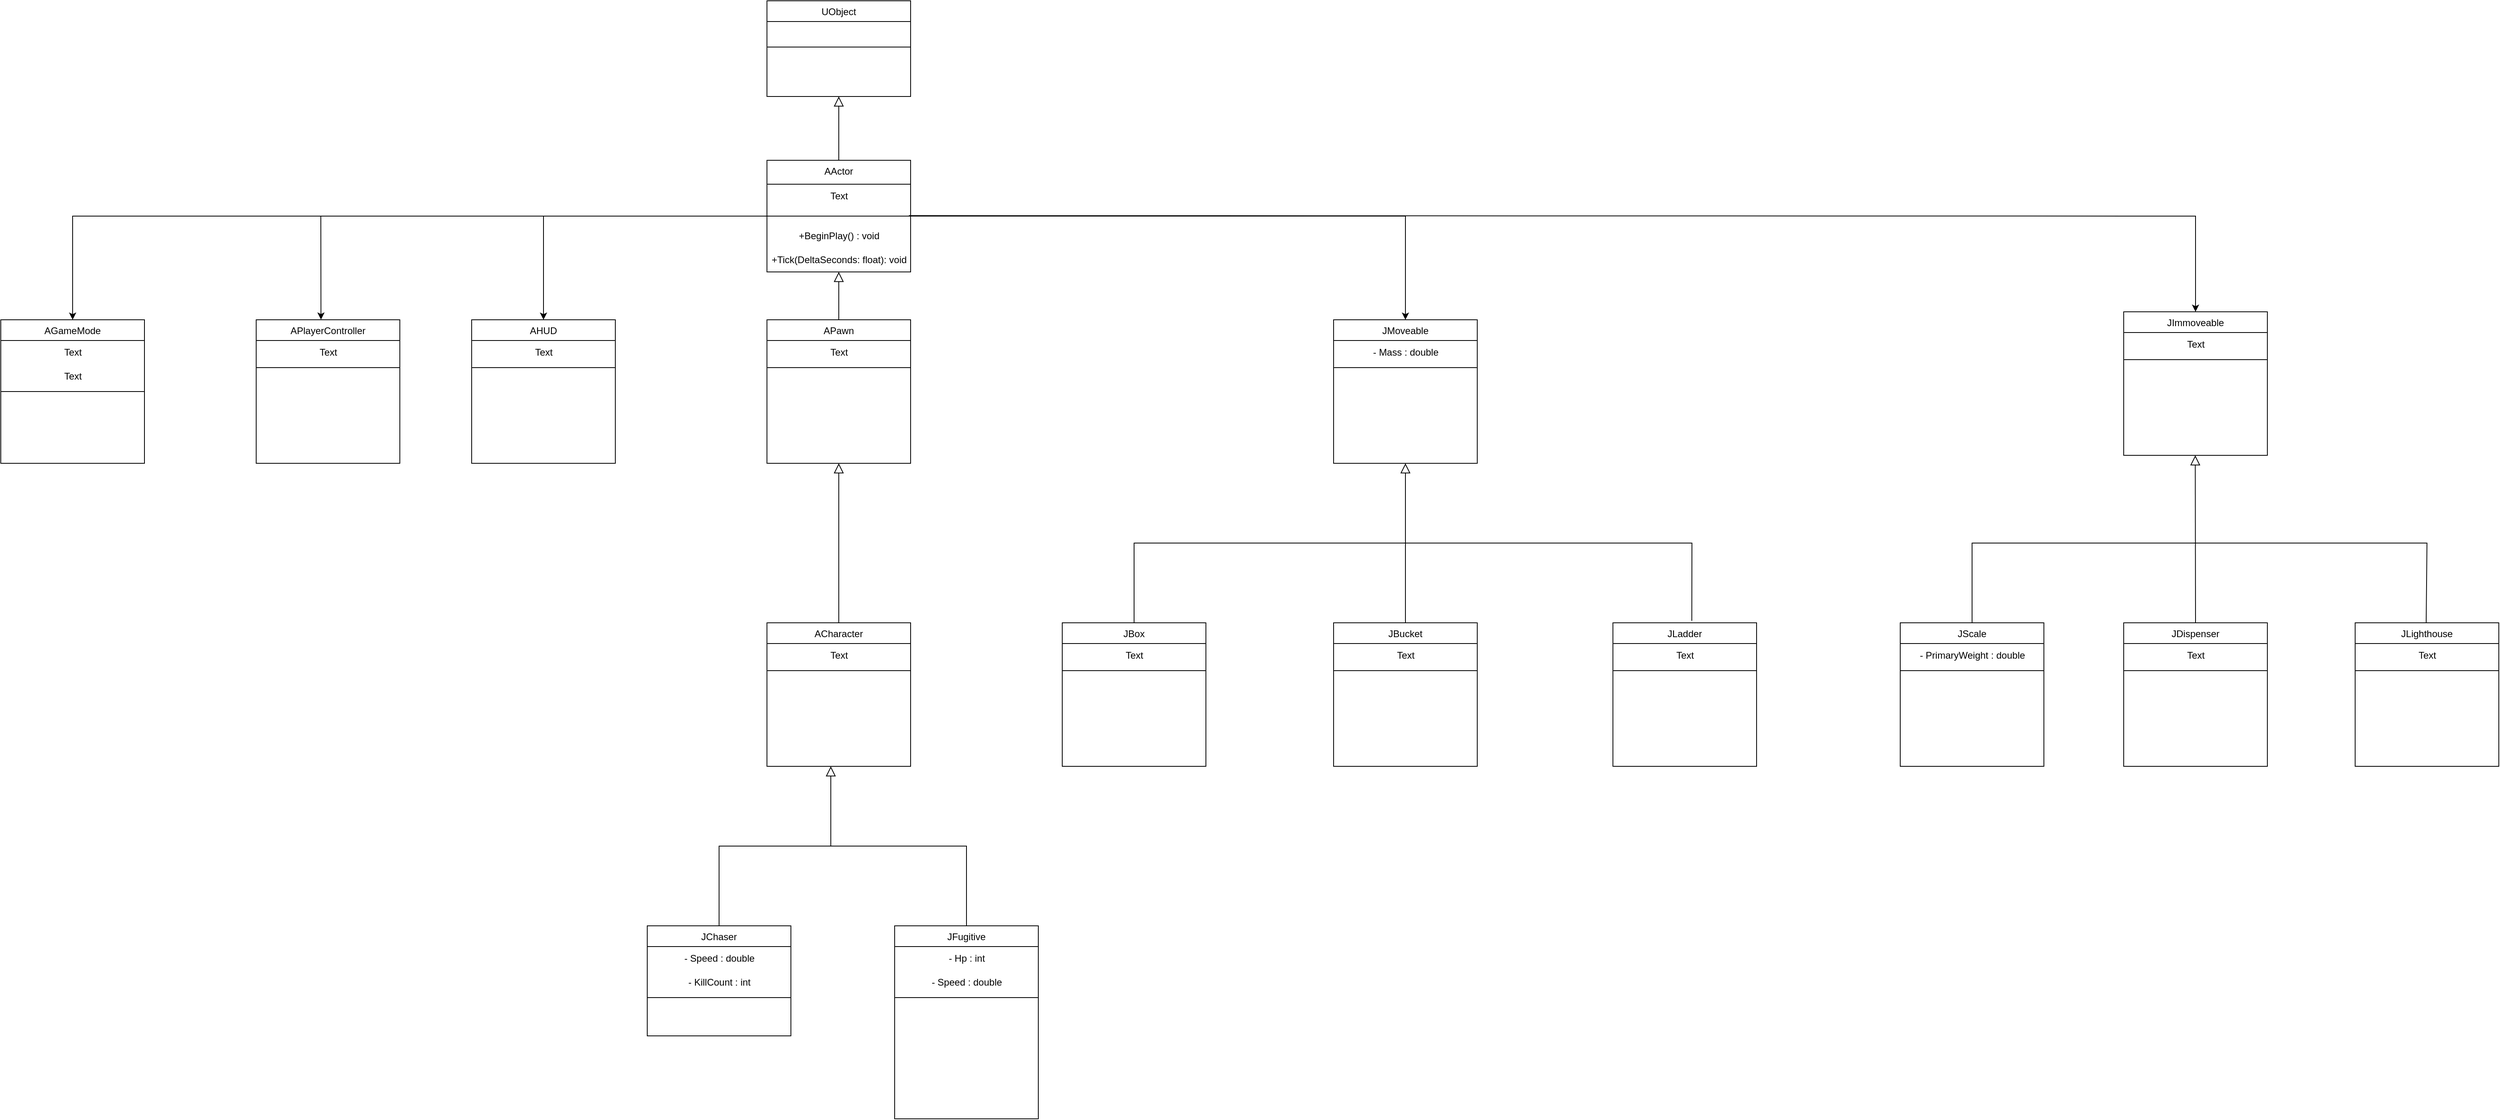 <mxfile version="21.7.5" type="github">
  <diagram id="C5RBs43oDa-KdzZeNtuy" name="Page-1">
    <mxGraphModel dx="1509" dy="798" grid="1" gridSize="10" guides="1" tooltips="1" connect="1" arrows="1" fold="1" page="1" pageScale="1" pageWidth="4681" pageHeight="3300" math="0" shadow="0">
      <root>
        <mxCell id="WIyWlLk6GJQsqaUBKTNV-0" />
        <mxCell id="WIyWlLk6GJQsqaUBKTNV-1" parent="WIyWlLk6GJQsqaUBKTNV-0" />
        <mxCell id="zkfFHV4jXpPFQw0GAbJ--0" value="APawn" style="swimlane;fontStyle=0;align=center;verticalAlign=top;childLayout=stackLayout;horizontal=1;startSize=26;horizontalStack=0;resizeParent=1;resizeLast=0;collapsible=1;marginBottom=0;rounded=0;shadow=0;strokeWidth=1;" parent="WIyWlLk6GJQsqaUBKTNV-1" vertex="1">
          <mxGeometry x="1520" y="440" width="180" height="180" as="geometry">
            <mxRectangle x="230" y="140" width="160" height="26" as="alternateBounds" />
          </mxGeometry>
        </mxCell>
        <mxCell id="odGqk8iGoeHoVC0GSDl5-38" value="Text" style="text;html=1;align=center;verticalAlign=middle;resizable=0;points=[];autosize=1;strokeColor=none;fillColor=none;" parent="zkfFHV4jXpPFQw0GAbJ--0" vertex="1">
          <mxGeometry y="26" width="180" height="30" as="geometry" />
        </mxCell>
        <mxCell id="zkfFHV4jXpPFQw0GAbJ--4" value="" style="line;html=1;strokeWidth=1;align=left;verticalAlign=middle;spacingTop=-1;spacingLeft=3;spacingRight=3;rotatable=0;labelPosition=right;points=[];portConstraint=eastwest;" parent="zkfFHV4jXpPFQw0GAbJ--0" vertex="1">
          <mxGeometry y="56" width="180" height="8" as="geometry" />
        </mxCell>
        <mxCell id="zkfFHV4jXpPFQw0GAbJ--6" value="JChaser&#xa;" style="swimlane;fontStyle=0;align=center;verticalAlign=top;childLayout=stackLayout;horizontal=1;startSize=26;horizontalStack=0;resizeParent=1;resizeLast=0;collapsible=1;marginBottom=0;rounded=0;shadow=0;strokeWidth=1;" parent="WIyWlLk6GJQsqaUBKTNV-1" vertex="1">
          <mxGeometry x="1370" y="1200" width="180" height="138" as="geometry">
            <mxRectangle x="130" y="380" width="160" height="26" as="alternateBounds" />
          </mxGeometry>
        </mxCell>
        <mxCell id="hp1xaAswA73X0eJ9mYVJ-61" value="- Speed : double" style="text;html=1;align=center;verticalAlign=middle;resizable=0;points=[];autosize=1;strokeColor=none;fillColor=none;" parent="zkfFHV4jXpPFQw0GAbJ--6" vertex="1">
          <mxGeometry y="26" width="180" height="30" as="geometry" />
        </mxCell>
        <mxCell id="cbzvAliY3OBIRXUfs_hl-0" value="- KillCount : int" style="text;html=1;align=center;verticalAlign=middle;resizable=0;points=[];autosize=1;strokeColor=none;fillColor=none;" vertex="1" parent="zkfFHV4jXpPFQw0GAbJ--6">
          <mxGeometry y="56" width="180" height="30" as="geometry" />
        </mxCell>
        <mxCell id="zkfFHV4jXpPFQw0GAbJ--9" value="" style="line;html=1;strokeWidth=1;align=left;verticalAlign=middle;spacingTop=-1;spacingLeft=3;spacingRight=3;rotatable=0;labelPosition=right;points=[];portConstraint=eastwest;" parent="zkfFHV4jXpPFQw0GAbJ--6" vertex="1">
          <mxGeometry y="86" width="180" height="8" as="geometry" />
        </mxCell>
        <mxCell id="zkfFHV4jXpPFQw0GAbJ--12" value="" style="endArrow=block;endSize=10;endFill=0;shadow=0;strokeWidth=1;rounded=0;edgeStyle=elbowEdgeStyle;elbow=vertical;" parent="WIyWlLk6GJQsqaUBKTNV-1" source="zkfFHV4jXpPFQw0GAbJ--6" edge="1">
          <mxGeometry width="160" relative="1" as="geometry">
            <mxPoint x="1390" y="1013" as="sourcePoint" />
            <mxPoint x="1600" y="1000" as="targetPoint" />
          </mxGeometry>
        </mxCell>
        <mxCell id="zkfFHV4jXpPFQw0GAbJ--17" value="JFugitive&#xa;" style="swimlane;fontStyle=0;align=center;verticalAlign=top;childLayout=stackLayout;horizontal=1;startSize=26;horizontalStack=0;resizeParent=1;resizeLast=0;collapsible=1;marginBottom=0;rounded=0;shadow=0;strokeWidth=1;" parent="WIyWlLk6GJQsqaUBKTNV-1" vertex="1">
          <mxGeometry x="1680" y="1200" width="180" height="242" as="geometry">
            <mxRectangle x="550" y="140" width="160" height="26" as="alternateBounds" />
          </mxGeometry>
        </mxCell>
        <mxCell id="hp1xaAswA73X0eJ9mYVJ-59" value="- Hp : int" style="text;html=1;align=center;verticalAlign=middle;resizable=0;points=[];autosize=1;strokeColor=none;fillColor=none;" parent="zkfFHV4jXpPFQw0GAbJ--17" vertex="1">
          <mxGeometry y="26" width="180" height="30" as="geometry" />
        </mxCell>
        <mxCell id="hp1xaAswA73X0eJ9mYVJ-62" value="- Speed : double" style="text;html=1;align=center;verticalAlign=middle;resizable=0;points=[];autosize=1;strokeColor=none;fillColor=none;" parent="zkfFHV4jXpPFQw0GAbJ--17" vertex="1">
          <mxGeometry y="56" width="180" height="30" as="geometry" />
        </mxCell>
        <mxCell id="zkfFHV4jXpPFQw0GAbJ--23" value="" style="line;html=1;strokeWidth=1;align=left;verticalAlign=middle;spacingTop=-1;spacingLeft=3;spacingRight=3;rotatable=0;labelPosition=right;points=[];portConstraint=eastwest;" parent="zkfFHV4jXpPFQw0GAbJ--17" vertex="1">
          <mxGeometry y="86" width="180" height="8" as="geometry" />
        </mxCell>
        <mxCell id="odGqk8iGoeHoVC0GSDl5-6" value="UObject" style="swimlane;fontStyle=0;align=center;verticalAlign=top;childLayout=stackLayout;horizontal=1;startSize=26;horizontalStack=0;resizeParent=1;resizeLast=0;collapsible=1;marginBottom=0;rounded=0;shadow=0;strokeWidth=1;" parent="WIyWlLk6GJQsqaUBKTNV-1" vertex="1">
          <mxGeometry x="1520" y="40" width="180" height="120" as="geometry">
            <mxRectangle x="1520" y="40" width="170" height="26" as="alternateBounds" />
          </mxGeometry>
        </mxCell>
        <mxCell id="odGqk8iGoeHoVC0GSDl5-8" value="" style="line;html=1;strokeWidth=1;align=left;verticalAlign=middle;spacingTop=-1;spacingLeft=3;spacingRight=3;rotatable=0;labelPosition=right;points=[];portConstraint=eastwest;" parent="odGqk8iGoeHoVC0GSDl5-6" vertex="1">
          <mxGeometry y="26" width="180" height="64" as="geometry" />
        </mxCell>
        <mxCell id="odGqk8iGoeHoVC0GSDl5-13" value="AActor&#xa;" style="swimlane;fontStyle=0;align=center;verticalAlign=top;childLayout=stackLayout;horizontal=1;startSize=30;horizontalStack=0;resizeParent=1;resizeLast=0;collapsible=1;marginBottom=0;rounded=0;shadow=0;strokeWidth=1;" parent="WIyWlLk6GJQsqaUBKTNV-1" vertex="1">
          <mxGeometry x="1520" y="240" width="180" height="140" as="geometry">
            <mxRectangle x="1520" y="240" width="170" height="26" as="alternateBounds" />
          </mxGeometry>
        </mxCell>
        <mxCell id="hp1xaAswA73X0eJ9mYVJ-1" value="Text" style="text;html=1;align=center;verticalAlign=middle;resizable=0;points=[];autosize=1;strokeColor=none;fillColor=none;" parent="odGqk8iGoeHoVC0GSDl5-13" vertex="1">
          <mxGeometry y="30" width="180" height="30" as="geometry" />
        </mxCell>
        <mxCell id="odGqk8iGoeHoVC0GSDl5-14" value="" style="line;html=1;strokeWidth=1;align=left;verticalAlign=middle;spacingTop=-1;spacingLeft=3;spacingRight=3;rotatable=0;labelPosition=right;points=[];portConstraint=eastwest;" parent="odGqk8iGoeHoVC0GSDl5-13" vertex="1">
          <mxGeometry y="60" width="180" height="20" as="geometry" />
        </mxCell>
        <mxCell id="odGqk8iGoeHoVC0GSDl5-28" value="+BeginPlay() : void" style="text;html=1;align=center;verticalAlign=middle;resizable=0;points=[];autosize=1;strokeColor=none;fillColor=none;" parent="odGqk8iGoeHoVC0GSDl5-13" vertex="1">
          <mxGeometry y="80" width="180" height="30" as="geometry" />
        </mxCell>
        <mxCell id="odGqk8iGoeHoVC0GSDl5-29" value="+Tick(DeltaSeconds: float): void" style="text;html=1;align=center;verticalAlign=middle;resizable=0;points=[];autosize=1;strokeColor=none;fillColor=none;" parent="odGqk8iGoeHoVC0GSDl5-13" vertex="1">
          <mxGeometry y="110" width="180" height="30" as="geometry" />
        </mxCell>
        <mxCell id="odGqk8iGoeHoVC0GSDl5-19" value="ACharacter&#xa;" style="swimlane;fontStyle=0;align=center;verticalAlign=top;childLayout=stackLayout;horizontal=1;startSize=26;horizontalStack=0;resizeParent=1;resizeLast=0;collapsible=1;marginBottom=0;rounded=0;shadow=0;strokeWidth=1;" parent="WIyWlLk6GJQsqaUBKTNV-1" vertex="1">
          <mxGeometry x="1520" y="820" width="180" height="180" as="geometry">
            <mxRectangle x="230" y="140" width="160" height="26" as="alternateBounds" />
          </mxGeometry>
        </mxCell>
        <mxCell id="odGqk8iGoeHoVC0GSDl5-37" value="Text" style="text;html=1;align=center;verticalAlign=middle;resizable=0;points=[];autosize=1;strokeColor=none;fillColor=none;" parent="odGqk8iGoeHoVC0GSDl5-19" vertex="1">
          <mxGeometry y="26" width="180" height="30" as="geometry" />
        </mxCell>
        <mxCell id="odGqk8iGoeHoVC0GSDl5-23" value="" style="line;html=1;strokeWidth=1;align=left;verticalAlign=middle;spacingTop=-1;spacingLeft=3;spacingRight=3;rotatable=0;labelPosition=right;points=[];portConstraint=eastwest;" parent="odGqk8iGoeHoVC0GSDl5-19" vertex="1">
          <mxGeometry y="56" width="180" height="8" as="geometry" />
        </mxCell>
        <mxCell id="odGqk8iGoeHoVC0GSDl5-24" value="" style="endArrow=block;html=1;rounded=0;entryX=0.5;entryY=1;entryDx=0;entryDy=0;endSize=10;strokeColor=default;endFill=0;exitX=0.5;exitY=0;exitDx=0;exitDy=0;" parent="WIyWlLk6GJQsqaUBKTNV-1" source="odGqk8iGoeHoVC0GSDl5-19" target="zkfFHV4jXpPFQw0GAbJ--0" edge="1">
          <mxGeometry width="50" height="50" relative="1" as="geometry">
            <mxPoint x="1790" y="660" as="sourcePoint" />
            <mxPoint x="1760" y="620" as="targetPoint" />
          </mxGeometry>
        </mxCell>
        <mxCell id="hp1xaAswA73X0eJ9mYVJ-2" value="AHUD&#xa;" style="swimlane;fontStyle=0;align=center;verticalAlign=top;childLayout=stackLayout;horizontal=1;startSize=26;horizontalStack=0;resizeParent=1;resizeLast=0;collapsible=1;marginBottom=0;rounded=0;shadow=0;strokeWidth=1;" parent="WIyWlLk6GJQsqaUBKTNV-1" vertex="1">
          <mxGeometry x="1150" y="440" width="180" height="180" as="geometry">
            <mxRectangle x="230" y="140" width="160" height="26" as="alternateBounds" />
          </mxGeometry>
        </mxCell>
        <mxCell id="hp1xaAswA73X0eJ9mYVJ-3" value="Text" style="text;html=1;align=center;verticalAlign=middle;resizable=0;points=[];autosize=1;strokeColor=none;fillColor=none;" parent="hp1xaAswA73X0eJ9mYVJ-2" vertex="1">
          <mxGeometry y="26" width="180" height="30" as="geometry" />
        </mxCell>
        <mxCell id="hp1xaAswA73X0eJ9mYVJ-4" value="" style="line;html=1;strokeWidth=1;align=left;verticalAlign=middle;spacingTop=-1;spacingLeft=3;spacingRight=3;rotatable=0;labelPosition=right;points=[];portConstraint=eastwest;" parent="hp1xaAswA73X0eJ9mYVJ-2" vertex="1">
          <mxGeometry y="56" width="180" height="8" as="geometry" />
        </mxCell>
        <mxCell id="hp1xaAswA73X0eJ9mYVJ-5" value="APlayerController&#xa;&#xa;" style="swimlane;fontStyle=0;align=center;verticalAlign=top;childLayout=stackLayout;horizontal=1;startSize=26;horizontalStack=0;resizeParent=1;resizeLast=0;collapsible=1;marginBottom=0;rounded=0;shadow=0;strokeWidth=1;" parent="WIyWlLk6GJQsqaUBKTNV-1" vertex="1">
          <mxGeometry x="880" y="440" width="180" height="180" as="geometry">
            <mxRectangle x="230" y="140" width="160" height="26" as="alternateBounds" />
          </mxGeometry>
        </mxCell>
        <mxCell id="hp1xaAswA73X0eJ9mYVJ-6" value="Text" style="text;html=1;align=center;verticalAlign=middle;resizable=0;points=[];autosize=1;strokeColor=none;fillColor=none;" parent="hp1xaAswA73X0eJ9mYVJ-5" vertex="1">
          <mxGeometry y="26" width="180" height="30" as="geometry" />
        </mxCell>
        <mxCell id="hp1xaAswA73X0eJ9mYVJ-7" value="" style="line;html=1;strokeWidth=1;align=left;verticalAlign=middle;spacingTop=-1;spacingLeft=3;spacingRight=3;rotatable=0;labelPosition=right;points=[];portConstraint=eastwest;" parent="hp1xaAswA73X0eJ9mYVJ-5" vertex="1">
          <mxGeometry y="56" width="180" height="8" as="geometry" />
        </mxCell>
        <mxCell id="hp1xaAswA73X0eJ9mYVJ-8" value="AGameMode" style="swimlane;fontStyle=0;align=center;verticalAlign=top;childLayout=stackLayout;horizontal=1;startSize=26;horizontalStack=0;resizeParent=1;resizeLast=0;collapsible=1;marginBottom=0;rounded=0;shadow=0;strokeWidth=1;" parent="WIyWlLk6GJQsqaUBKTNV-1" vertex="1">
          <mxGeometry x="560" y="440" width="180" height="180" as="geometry">
            <mxRectangle x="230" y="140" width="160" height="26" as="alternateBounds" />
          </mxGeometry>
        </mxCell>
        <mxCell id="hp1xaAswA73X0eJ9mYVJ-9" value="Text" style="text;html=1;align=center;verticalAlign=middle;resizable=0;points=[];autosize=1;strokeColor=none;fillColor=none;" parent="hp1xaAswA73X0eJ9mYVJ-8" vertex="1">
          <mxGeometry y="26" width="180" height="30" as="geometry" />
        </mxCell>
        <mxCell id="hp1xaAswA73X0eJ9mYVJ-11" value="Text" style="text;html=1;align=center;verticalAlign=middle;resizable=0;points=[];autosize=1;strokeColor=none;fillColor=none;" parent="hp1xaAswA73X0eJ9mYVJ-8" vertex="1">
          <mxGeometry y="56" width="180" height="30" as="geometry" />
        </mxCell>
        <mxCell id="hp1xaAswA73X0eJ9mYVJ-10" value="" style="line;html=1;strokeWidth=1;align=left;verticalAlign=middle;spacingTop=-1;spacingLeft=3;spacingRight=3;rotatable=0;labelPosition=right;points=[];portConstraint=eastwest;" parent="hp1xaAswA73X0eJ9mYVJ-8" vertex="1">
          <mxGeometry y="86" width="180" height="8" as="geometry" />
        </mxCell>
        <mxCell id="hp1xaAswA73X0eJ9mYVJ-21" value="" style="endArrow=classic;html=1;rounded=0;exitX=0;exitY=0.5;exitDx=0;exitDy=0;entryX=0.5;entryY=0;entryDx=0;entryDy=0;" parent="WIyWlLk6GJQsqaUBKTNV-1" source="odGqk8iGoeHoVC0GSDl5-13" target="hp1xaAswA73X0eJ9mYVJ-2" edge="1">
          <mxGeometry width="50" height="50" relative="1" as="geometry">
            <mxPoint x="1300" y="410" as="sourcePoint" />
            <mxPoint x="1350" y="360" as="targetPoint" />
            <Array as="points">
              <mxPoint x="1240" y="310" />
            </Array>
          </mxGeometry>
        </mxCell>
        <mxCell id="hp1xaAswA73X0eJ9mYVJ-22" value="" style="endArrow=classic;html=1;rounded=0;entryX=0.451;entryY=-0.001;entryDx=0;entryDy=0;entryPerimeter=0;" parent="WIyWlLk6GJQsqaUBKTNV-1" target="hp1xaAswA73X0eJ9mYVJ-5" edge="1">
          <mxGeometry width="50" height="50" relative="1" as="geometry">
            <mxPoint x="1520" y="310" as="sourcePoint" />
            <mxPoint x="940" y="280" as="targetPoint" />
            <Array as="points">
              <mxPoint x="961" y="310" />
            </Array>
          </mxGeometry>
        </mxCell>
        <mxCell id="hp1xaAswA73X0eJ9mYVJ-23" value="" style="endArrow=classic;html=1;rounded=0;entryX=0.5;entryY=0;entryDx=0;entryDy=0;exitX=0;exitY=0.5;exitDx=0;exitDy=0;exitPerimeter=0;" parent="WIyWlLk6GJQsqaUBKTNV-1" source="odGqk8iGoeHoVC0GSDl5-14" target="hp1xaAswA73X0eJ9mYVJ-8" edge="1">
          <mxGeometry width="50" height="50" relative="1" as="geometry">
            <mxPoint x="1440" y="470" as="sourcePoint" />
            <mxPoint x="1350" y="360" as="targetPoint" />
            <Array as="points">
              <mxPoint x="650" y="310" />
            </Array>
          </mxGeometry>
        </mxCell>
        <mxCell id="hp1xaAswA73X0eJ9mYVJ-24" value="JMoveable&#xa;" style="swimlane;fontStyle=0;align=center;verticalAlign=top;childLayout=stackLayout;horizontal=1;startSize=26;horizontalStack=0;resizeParent=1;resizeLast=0;collapsible=1;marginBottom=0;rounded=0;shadow=0;strokeWidth=1;" parent="WIyWlLk6GJQsqaUBKTNV-1" vertex="1">
          <mxGeometry x="2230" y="440" width="180" height="180" as="geometry">
            <mxRectangle x="230" y="140" width="160" height="26" as="alternateBounds" />
          </mxGeometry>
        </mxCell>
        <mxCell id="hp1xaAswA73X0eJ9mYVJ-25" value="- Mass : double" style="text;html=1;align=center;verticalAlign=middle;resizable=0;points=[];autosize=1;strokeColor=none;fillColor=none;" parent="hp1xaAswA73X0eJ9mYVJ-24" vertex="1">
          <mxGeometry y="26" width="180" height="30" as="geometry" />
        </mxCell>
        <mxCell id="hp1xaAswA73X0eJ9mYVJ-26" value="" style="line;html=1;strokeWidth=1;align=left;verticalAlign=middle;spacingTop=-1;spacingLeft=3;spacingRight=3;rotatable=0;labelPosition=right;points=[];portConstraint=eastwest;" parent="hp1xaAswA73X0eJ9mYVJ-24" vertex="1">
          <mxGeometry y="56" width="180" height="8" as="geometry" />
        </mxCell>
        <mxCell id="hp1xaAswA73X0eJ9mYVJ-27" value="" style="endArrow=classic;html=1;rounded=0;exitX=1;exitY=0.5;exitDx=0;exitDy=0;entryX=0.5;entryY=0;entryDx=0;entryDy=0;" parent="WIyWlLk6GJQsqaUBKTNV-1" source="odGqk8iGoeHoVC0GSDl5-13" target="hp1xaAswA73X0eJ9mYVJ-24" edge="1">
          <mxGeometry width="50" height="50" relative="1" as="geometry">
            <mxPoint x="2080" y="550" as="sourcePoint" />
            <mxPoint x="1940" y="310" as="targetPoint" />
            <Array as="points">
              <mxPoint x="2320" y="310" />
            </Array>
          </mxGeometry>
        </mxCell>
        <mxCell id="hp1xaAswA73X0eJ9mYVJ-29" value="JBox&#xa;" style="swimlane;fontStyle=0;align=center;verticalAlign=top;childLayout=stackLayout;horizontal=1;startSize=26;horizontalStack=0;resizeParent=1;resizeLast=0;collapsible=1;marginBottom=0;rounded=0;shadow=0;strokeWidth=1;" parent="WIyWlLk6GJQsqaUBKTNV-1" vertex="1">
          <mxGeometry x="1890" y="820" width="180" height="180" as="geometry">
            <mxRectangle x="230" y="140" width="160" height="26" as="alternateBounds" />
          </mxGeometry>
        </mxCell>
        <mxCell id="hp1xaAswA73X0eJ9mYVJ-30" value="Text" style="text;html=1;align=center;verticalAlign=middle;resizable=0;points=[];autosize=1;strokeColor=none;fillColor=none;" parent="hp1xaAswA73X0eJ9mYVJ-29" vertex="1">
          <mxGeometry y="26" width="180" height="30" as="geometry" />
        </mxCell>
        <mxCell id="hp1xaAswA73X0eJ9mYVJ-31" value="" style="line;html=1;strokeWidth=1;align=left;verticalAlign=middle;spacingTop=-1;spacingLeft=3;spacingRight=3;rotatable=0;labelPosition=right;points=[];portConstraint=eastwest;" parent="hp1xaAswA73X0eJ9mYVJ-29" vertex="1">
          <mxGeometry y="56" width="180" height="8" as="geometry" />
        </mxCell>
        <mxCell id="hp1xaAswA73X0eJ9mYVJ-32" value="JBucket&#xa;" style="swimlane;fontStyle=0;align=center;verticalAlign=top;childLayout=stackLayout;horizontal=1;startSize=26;horizontalStack=0;resizeParent=1;resizeLast=0;collapsible=1;marginBottom=0;rounded=0;shadow=0;strokeWidth=1;" parent="WIyWlLk6GJQsqaUBKTNV-1" vertex="1">
          <mxGeometry x="2230" y="820" width="180" height="180" as="geometry">
            <mxRectangle x="230" y="140" width="160" height="26" as="alternateBounds" />
          </mxGeometry>
        </mxCell>
        <mxCell id="hp1xaAswA73X0eJ9mYVJ-33" value="Text" style="text;html=1;align=center;verticalAlign=middle;resizable=0;points=[];autosize=1;strokeColor=none;fillColor=none;" parent="hp1xaAswA73X0eJ9mYVJ-32" vertex="1">
          <mxGeometry y="26" width="180" height="30" as="geometry" />
        </mxCell>
        <mxCell id="hp1xaAswA73X0eJ9mYVJ-34" value="" style="line;html=1;strokeWidth=1;align=left;verticalAlign=middle;spacingTop=-1;spacingLeft=3;spacingRight=3;rotatable=0;labelPosition=right;points=[];portConstraint=eastwest;" parent="hp1xaAswA73X0eJ9mYVJ-32" vertex="1">
          <mxGeometry y="56" width="180" height="8" as="geometry" />
        </mxCell>
        <mxCell id="hp1xaAswA73X0eJ9mYVJ-35" value="JLadder&#xa;" style="swimlane;fontStyle=0;align=center;verticalAlign=top;childLayout=stackLayout;horizontal=1;startSize=26;horizontalStack=0;resizeParent=1;resizeLast=0;collapsible=1;marginBottom=0;rounded=0;shadow=0;strokeWidth=1;" parent="WIyWlLk6GJQsqaUBKTNV-1" vertex="1">
          <mxGeometry x="2580" y="820" width="180" height="180" as="geometry">
            <mxRectangle x="230" y="140" width="160" height="26" as="alternateBounds" />
          </mxGeometry>
        </mxCell>
        <mxCell id="hp1xaAswA73X0eJ9mYVJ-36" value="Text" style="text;html=1;align=center;verticalAlign=middle;resizable=0;points=[];autosize=1;strokeColor=none;fillColor=none;" parent="hp1xaAswA73X0eJ9mYVJ-35" vertex="1">
          <mxGeometry y="26" width="180" height="30" as="geometry" />
        </mxCell>
        <mxCell id="hp1xaAswA73X0eJ9mYVJ-37" value="" style="line;html=1;strokeWidth=1;align=left;verticalAlign=middle;spacingTop=-1;spacingLeft=3;spacingRight=3;rotatable=0;labelPosition=right;points=[];portConstraint=eastwest;" parent="hp1xaAswA73X0eJ9mYVJ-35" vertex="1">
          <mxGeometry y="56" width="180" height="8" as="geometry" />
        </mxCell>
        <mxCell id="hp1xaAswA73X0eJ9mYVJ-42" value="" style="endArrow=none;html=1;rounded=0;" parent="WIyWlLk6GJQsqaUBKTNV-1" target="zkfFHV4jXpPFQw0GAbJ--17" edge="1">
          <mxGeometry width="50" height="50" relative="1" as="geometry">
            <mxPoint x="1600" y="1100" as="sourcePoint" />
            <mxPoint x="1780" y="1100" as="targetPoint" />
            <Array as="points">
              <mxPoint x="1770" y="1100" />
            </Array>
          </mxGeometry>
        </mxCell>
        <mxCell id="hp1xaAswA73X0eJ9mYVJ-43" value="" style="endArrow=block;html=1;rounded=0;endSize=10;strokeColor=default;endFill=0;exitX=0.5;exitY=0;exitDx=0;exitDy=0;" parent="WIyWlLk6GJQsqaUBKTNV-1" source="zkfFHV4jXpPFQw0GAbJ--0" edge="1">
          <mxGeometry width="50" height="50" relative="1" as="geometry">
            <mxPoint x="1800" y="500" as="sourcePoint" />
            <mxPoint x="1610" y="380" as="targetPoint" />
          </mxGeometry>
        </mxCell>
        <mxCell id="hp1xaAswA73X0eJ9mYVJ-44" value="" style="endArrow=block;html=1;rounded=0;endSize=10;strokeColor=default;endFill=0;exitX=0.5;exitY=0;exitDx=0;exitDy=0;entryX=0.5;entryY=1;entryDx=0;entryDy=0;" parent="WIyWlLk6GJQsqaUBKTNV-1" source="odGqk8iGoeHoVC0GSDl5-13" target="odGqk8iGoeHoVC0GSDl5-6" edge="1">
          <mxGeometry width="50" height="50" relative="1" as="geometry">
            <mxPoint x="1620" y="450" as="sourcePoint" />
            <mxPoint x="1620" y="390" as="targetPoint" />
          </mxGeometry>
        </mxCell>
        <mxCell id="hp1xaAswA73X0eJ9mYVJ-51" value="" style="endArrow=none;html=1;rounded=0;exitX=0.5;exitY=0;exitDx=0;exitDy=0;" parent="WIyWlLk6GJQsqaUBKTNV-1" source="hp1xaAswA73X0eJ9mYVJ-29" edge="1">
          <mxGeometry width="50" height="50" relative="1" as="geometry">
            <mxPoint x="2110" y="720" as="sourcePoint" />
            <mxPoint x="2320" y="720" as="targetPoint" />
            <Array as="points">
              <mxPoint x="1980" y="720" />
            </Array>
          </mxGeometry>
        </mxCell>
        <mxCell id="hp1xaAswA73X0eJ9mYVJ-52" value="" style="endArrow=none;html=1;rounded=0;exitX=0.549;exitY=-0.014;exitDx=0;exitDy=0;exitPerimeter=0;" parent="WIyWlLk6GJQsqaUBKTNV-1" source="hp1xaAswA73X0eJ9mYVJ-35" edge="1">
          <mxGeometry width="50" height="50" relative="1" as="geometry">
            <mxPoint x="2110" y="720" as="sourcePoint" />
            <mxPoint x="2320" y="720" as="targetPoint" />
            <Array as="points">
              <mxPoint x="2679" y="720" />
            </Array>
          </mxGeometry>
        </mxCell>
        <mxCell id="hp1xaAswA73X0eJ9mYVJ-53" value="" style="endArrow=block;html=1;rounded=0;entryX=0.5;entryY=1;entryDx=0;entryDy=0;endSize=10;strokeColor=default;endFill=0;exitX=0.5;exitY=0;exitDx=0;exitDy=0;" parent="WIyWlLk6GJQsqaUBKTNV-1" source="hp1xaAswA73X0eJ9mYVJ-32" target="hp1xaAswA73X0eJ9mYVJ-24" edge="1">
          <mxGeometry width="50" height="50" relative="1" as="geometry">
            <mxPoint x="2020" y="670" as="sourcePoint" />
            <mxPoint x="2020.41" y="470" as="targetPoint" />
          </mxGeometry>
        </mxCell>
        <mxCell id="hp1xaAswA73X0eJ9mYVJ-55" value="JImmoveable&#xa;" style="swimlane;fontStyle=0;align=center;verticalAlign=top;childLayout=stackLayout;horizontal=1;startSize=26;horizontalStack=0;resizeParent=1;resizeLast=0;collapsible=1;marginBottom=0;rounded=0;shadow=0;strokeWidth=1;" parent="WIyWlLk6GJQsqaUBKTNV-1" vertex="1">
          <mxGeometry x="3220" y="430" width="180" height="180" as="geometry">
            <mxRectangle x="230" y="140" width="160" height="26" as="alternateBounds" />
          </mxGeometry>
        </mxCell>
        <mxCell id="hp1xaAswA73X0eJ9mYVJ-56" value="Text" style="text;html=1;align=center;verticalAlign=middle;resizable=0;points=[];autosize=1;strokeColor=none;fillColor=none;" parent="hp1xaAswA73X0eJ9mYVJ-55" vertex="1">
          <mxGeometry y="26" width="180" height="30" as="geometry" />
        </mxCell>
        <mxCell id="hp1xaAswA73X0eJ9mYVJ-57" value="" style="line;html=1;strokeWidth=1;align=left;verticalAlign=middle;spacingTop=-1;spacingLeft=3;spacingRight=3;rotatable=0;labelPosition=right;points=[];portConstraint=eastwest;" parent="hp1xaAswA73X0eJ9mYVJ-55" vertex="1">
          <mxGeometry y="56" width="180" height="8" as="geometry" />
        </mxCell>
        <mxCell id="hp1xaAswA73X0eJ9mYVJ-58" value="" style="endArrow=classic;html=1;rounded=0;entryX=0.5;entryY=0;entryDx=0;entryDy=0;exitX=0.988;exitY=0.471;exitDx=0;exitDy=0;exitPerimeter=0;" parent="WIyWlLk6GJQsqaUBKTNV-1" source="odGqk8iGoeHoVC0GSDl5-14" target="hp1xaAswA73X0eJ9mYVJ-55" edge="1">
          <mxGeometry width="50" height="50" relative="1" as="geometry">
            <mxPoint x="1720.0" y="330" as="sourcePoint" />
            <mxPoint x="3209.72" y="461.52" as="targetPoint" />
            <Array as="points">
              <mxPoint x="3310" y="310" />
            </Array>
          </mxGeometry>
        </mxCell>
        <mxCell id="hp1xaAswA73X0eJ9mYVJ-63" value="JScale" style="swimlane;fontStyle=0;align=center;verticalAlign=top;childLayout=stackLayout;horizontal=1;startSize=26;horizontalStack=0;resizeParent=1;resizeLast=0;collapsible=1;marginBottom=0;rounded=0;shadow=0;strokeWidth=1;" parent="WIyWlLk6GJQsqaUBKTNV-1" vertex="1">
          <mxGeometry x="2940" y="820" width="180" height="180" as="geometry">
            <mxRectangle x="230" y="140" width="160" height="26" as="alternateBounds" />
          </mxGeometry>
        </mxCell>
        <mxCell id="hp1xaAswA73X0eJ9mYVJ-64" value="- PrimaryWeight : double" style="text;html=1;align=center;verticalAlign=middle;resizable=0;points=[];autosize=1;strokeColor=none;fillColor=none;" parent="hp1xaAswA73X0eJ9mYVJ-63" vertex="1">
          <mxGeometry y="26" width="180" height="30" as="geometry" />
        </mxCell>
        <mxCell id="hp1xaAswA73X0eJ9mYVJ-65" value="" style="line;html=1;strokeWidth=1;align=left;verticalAlign=middle;spacingTop=-1;spacingLeft=3;spacingRight=3;rotatable=0;labelPosition=right;points=[];portConstraint=eastwest;" parent="hp1xaAswA73X0eJ9mYVJ-63" vertex="1">
          <mxGeometry y="56" width="180" height="8" as="geometry" />
        </mxCell>
        <mxCell id="hp1xaAswA73X0eJ9mYVJ-66" value="JDispenser&#xa;" style="swimlane;fontStyle=0;align=center;verticalAlign=top;childLayout=stackLayout;horizontal=1;startSize=26;horizontalStack=0;resizeParent=1;resizeLast=0;collapsible=1;marginBottom=0;rounded=0;shadow=0;strokeWidth=1;" parent="WIyWlLk6GJQsqaUBKTNV-1" vertex="1">
          <mxGeometry x="3220" y="820" width="180" height="180" as="geometry">
            <mxRectangle x="230" y="140" width="160" height="26" as="alternateBounds" />
          </mxGeometry>
        </mxCell>
        <mxCell id="hp1xaAswA73X0eJ9mYVJ-67" value="Text" style="text;html=1;align=center;verticalAlign=middle;resizable=0;points=[];autosize=1;strokeColor=none;fillColor=none;" parent="hp1xaAswA73X0eJ9mYVJ-66" vertex="1">
          <mxGeometry y="26" width="180" height="30" as="geometry" />
        </mxCell>
        <mxCell id="hp1xaAswA73X0eJ9mYVJ-68" value="" style="line;html=1;strokeWidth=1;align=left;verticalAlign=middle;spacingTop=-1;spacingLeft=3;spacingRight=3;rotatable=0;labelPosition=right;points=[];portConstraint=eastwest;" parent="hp1xaAswA73X0eJ9mYVJ-66" vertex="1">
          <mxGeometry y="56" width="180" height="8" as="geometry" />
        </mxCell>
        <mxCell id="hp1xaAswA73X0eJ9mYVJ-69" value="JLighthouse" style="swimlane;fontStyle=0;align=center;verticalAlign=top;childLayout=stackLayout;horizontal=1;startSize=26;horizontalStack=0;resizeParent=1;resizeLast=0;collapsible=1;marginBottom=0;rounded=0;shadow=0;strokeWidth=1;" parent="WIyWlLk6GJQsqaUBKTNV-1" vertex="1">
          <mxGeometry x="3510" y="820" width="180" height="180" as="geometry">
            <mxRectangle x="230" y="140" width="160" height="26" as="alternateBounds" />
          </mxGeometry>
        </mxCell>
        <mxCell id="hp1xaAswA73X0eJ9mYVJ-70" value="Text" style="text;html=1;align=center;verticalAlign=middle;resizable=0;points=[];autosize=1;strokeColor=none;fillColor=none;" parent="hp1xaAswA73X0eJ9mYVJ-69" vertex="1">
          <mxGeometry y="26" width="180" height="30" as="geometry" />
        </mxCell>
        <mxCell id="hp1xaAswA73X0eJ9mYVJ-71" value="" style="line;html=1;strokeWidth=1;align=left;verticalAlign=middle;spacingTop=-1;spacingLeft=3;spacingRight=3;rotatable=0;labelPosition=right;points=[];portConstraint=eastwest;" parent="hp1xaAswA73X0eJ9mYVJ-69" vertex="1">
          <mxGeometry y="56" width="180" height="8" as="geometry" />
        </mxCell>
        <mxCell id="hp1xaAswA73X0eJ9mYVJ-72" value="" style="endArrow=none;html=1;rounded=0;exitX=0.549;exitY=-0.014;exitDx=0;exitDy=0;exitPerimeter=0;" parent="WIyWlLk6GJQsqaUBKTNV-1" edge="1">
          <mxGeometry width="50" height="50" relative="1" as="geometry">
            <mxPoint x="3599" y="820" as="sourcePoint" />
            <mxPoint x="3320" y="720" as="targetPoint" />
            <Array as="points">
              <mxPoint x="3600" y="720" />
            </Array>
          </mxGeometry>
        </mxCell>
        <mxCell id="hp1xaAswA73X0eJ9mYVJ-73" value="" style="endArrow=none;html=1;rounded=0;exitX=0.5;exitY=0;exitDx=0;exitDy=0;" parent="WIyWlLk6GJQsqaUBKTNV-1" edge="1">
          <mxGeometry width="50" height="50" relative="1" as="geometry">
            <mxPoint x="3030" y="820" as="sourcePoint" />
            <mxPoint x="3320" y="720" as="targetPoint" />
            <Array as="points">
              <mxPoint x="3030" y="720" />
            </Array>
          </mxGeometry>
        </mxCell>
        <mxCell id="hp1xaAswA73X0eJ9mYVJ-74" value="" style="endArrow=block;html=1;rounded=0;entryX=0.5;entryY=1;entryDx=0;entryDy=0;endSize=10;strokeColor=default;endFill=0;exitX=0.5;exitY=0;exitDx=0;exitDy=0;" parent="WIyWlLk6GJQsqaUBKTNV-1" source="hp1xaAswA73X0eJ9mYVJ-66" edge="1">
          <mxGeometry width="50" height="50" relative="1" as="geometry">
            <mxPoint x="3309.66" y="810" as="sourcePoint" />
            <mxPoint x="3309.66" y="610" as="targetPoint" />
          </mxGeometry>
        </mxCell>
      </root>
    </mxGraphModel>
  </diagram>
</mxfile>
